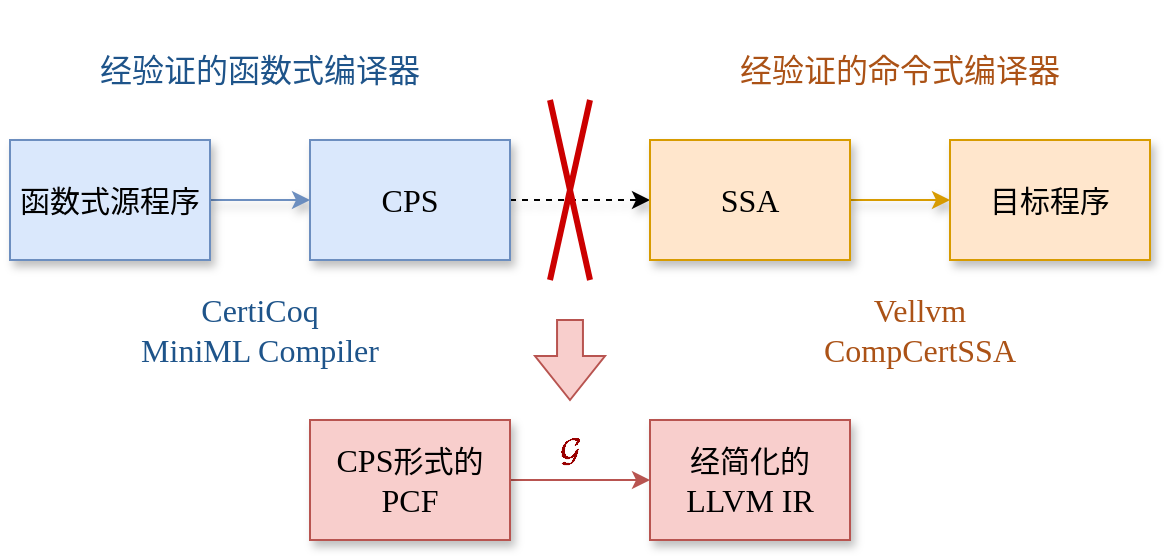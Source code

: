 <mxfile version="22.1.17" type="github">
  <diagram name="第 1 页" id="u_lo-e_Upth7AfsW1B_P">
    <mxGraphModel dx="982" dy="518" grid="1" gridSize="10" guides="1" tooltips="1" connect="1" arrows="1" fold="1" page="1" pageScale="1" pageWidth="827" pageHeight="1169" math="1" shadow="0">
      <root>
        <mxCell id="0" />
        <mxCell id="1" parent="0" />
        <mxCell id="EOVR4roZJRsaoNCStIkg-1" value="" style="edgeStyle=orthogonalEdgeStyle;rounded=0;orthogonalLoop=1;jettySize=auto;html=1;shadow=1;fillColor=#dae8fc;strokeColor=#6c8ebf;" edge="1" parent="1" source="EOVR4roZJRsaoNCStIkg-2" target="EOVR4roZJRsaoNCStIkg-4">
          <mxGeometry relative="1" as="geometry" />
        </mxCell>
        <mxCell id="EOVR4roZJRsaoNCStIkg-2" value="&lt;font style=&quot;font-size: 15px;&quot; face=&quot;Times New Roman&quot;&gt;函数式源程序&lt;/font&gt;" style="rounded=0;whiteSpace=wrap;html=1;shadow=1;fillColor=#dae8fc;strokeColor=#6c8ebf;" vertex="1" parent="1">
          <mxGeometry x="140" y="280" width="100" height="60" as="geometry" />
        </mxCell>
        <mxCell id="EOVR4roZJRsaoNCStIkg-3" value="" style="edgeStyle=orthogonalEdgeStyle;rounded=0;orthogonalLoop=1;jettySize=auto;html=1;dashed=1;shadow=1;" edge="1" parent="1" source="EOVR4roZJRsaoNCStIkg-4" target="EOVR4roZJRsaoNCStIkg-6">
          <mxGeometry relative="1" as="geometry" />
        </mxCell>
        <mxCell id="EOVR4roZJRsaoNCStIkg-4" value="&lt;span style=&quot;color: rgb(0, 0, 0); font-family: &amp;quot;Times New Roman&amp;quot;; font-size: 16px; font-style: normal; font-variant-ligatures: normal; font-variant-caps: normal; font-weight: 400; letter-spacing: normal; orphans: 2; text-align: center; text-indent: 0px; text-transform: none; widows: 2; word-spacing: 0px; -webkit-text-stroke-width: 0px; text-decoration-thickness: initial; text-decoration-style: initial; text-decoration-color: initial; float: none; display: inline !important;&quot;&gt;CPS&lt;/span&gt;" style="rounded=0;whiteSpace=wrap;html=1;shadow=1;fillColor=#dae8fc;strokeColor=#6c8ebf;labelBackgroundColor=none;" vertex="1" parent="1">
          <mxGeometry x="290" y="280" width="100" height="60" as="geometry" />
        </mxCell>
        <mxCell id="EOVR4roZJRsaoNCStIkg-5" value="" style="edgeStyle=orthogonalEdgeStyle;rounded=0;orthogonalLoop=1;jettySize=auto;html=1;shadow=1;fillColor=#ffe6cc;strokeColor=#d79b00;" edge="1" parent="1" source="EOVR4roZJRsaoNCStIkg-6" target="EOVR4roZJRsaoNCStIkg-7">
          <mxGeometry relative="1" as="geometry" />
        </mxCell>
        <mxCell id="EOVR4roZJRsaoNCStIkg-6" value="&lt;span style=&quot;color: rgb(0, 0, 0); font-family: &amp;quot;Times New Roman&amp;quot;; font-size: 16px; font-style: normal; font-variant-ligatures: normal; font-variant-caps: normal; font-weight: 400; letter-spacing: normal; orphans: 2; text-align: center; text-indent: 0px; text-transform: none; widows: 2; word-spacing: 0px; -webkit-text-stroke-width: 0px; text-decoration-thickness: initial; text-decoration-style: initial; text-decoration-color: initial; float: none; display: inline !important;&quot;&gt;SSA&lt;/span&gt;" style="rounded=0;whiteSpace=wrap;html=1;shadow=1;fillColor=#ffe6cc;strokeColor=#d79b00;labelBackgroundColor=none;" vertex="1" parent="1">
          <mxGeometry x="460" y="280" width="100" height="60" as="geometry" />
        </mxCell>
        <mxCell id="EOVR4roZJRsaoNCStIkg-7" value="&lt;span style=&quot;color: rgb(0, 0, 0); font-family: &amp;quot;Times New Roman&amp;quot;; font-style: normal; font-variant-ligatures: normal; font-variant-caps: normal; font-weight: 400; letter-spacing: normal; orphans: 2; text-align: center; text-indent: 0px; text-transform: none; widows: 2; word-spacing: 0px; -webkit-text-stroke-width: 0px; text-decoration-thickness: initial; text-decoration-style: initial; text-decoration-color: initial; float: none; display: inline !important;&quot;&gt;&lt;font style=&quot;font-size: 15px;&quot;&gt;目标程序&lt;/font&gt;&lt;/span&gt;" style="rounded=0;whiteSpace=wrap;html=1;shadow=1;fillColor=#ffe6cc;strokeColor=#d79b00;labelBackgroundColor=none;" vertex="1" parent="1">
          <mxGeometry x="610" y="280" width="100" height="60" as="geometry" />
        </mxCell>
        <mxCell id="EOVR4roZJRsaoNCStIkg-8" value="&lt;font color=&quot;#1e548a&quot; style=&quot;font-size: 16px;&quot; face=&quot;Times New Roman&quot;&gt;经验证的函数式编译器&lt;/font&gt;" style="text;html=1;strokeColor=none;fillColor=none;align=center;verticalAlign=middle;whiteSpace=wrap;rounded=0;" vertex="1" parent="1">
          <mxGeometry x="180" y="210" width="170" height="70" as="geometry" />
        </mxCell>
        <mxCell id="EOVR4roZJRsaoNCStIkg-9" value="&lt;font style=&quot;font-size: 16px;&quot; face=&quot;Times New Roman&quot; color=&quot;#ab5216&quot;&gt;经验证的命令式编译器&lt;/font&gt;" style="text;html=1;strokeColor=none;fillColor=none;align=center;verticalAlign=middle;whiteSpace=wrap;rounded=0;" vertex="1" parent="1">
          <mxGeometry x="500" y="210" width="170" height="70" as="geometry" />
        </mxCell>
        <mxCell id="EOVR4roZJRsaoNCStIkg-10" value="&lt;font color=&quot;#1e548a&quot; style=&quot;font-size: 16px;&quot; face=&quot;Times New Roman&quot;&gt;CertiCoq&lt;br&gt;MiniML Compiler&lt;/font&gt;" style="text;html=1;strokeColor=none;fillColor=none;align=center;verticalAlign=middle;whiteSpace=wrap;rounded=0;" vertex="1" parent="1">
          <mxGeometry x="145" y="340" width="240" height="70" as="geometry" />
        </mxCell>
        <mxCell id="EOVR4roZJRsaoNCStIkg-11" value="&lt;font color=&quot;#ab5216&quot; style=&quot;font-size: 16px;&quot; face=&quot;Times New Roman&quot;&gt;Vellvm&lt;br&gt;CompCertSSA&lt;/font&gt;" style="text;html=1;strokeColor=none;fillColor=none;align=center;verticalAlign=middle;whiteSpace=wrap;rounded=0;" vertex="1" parent="1">
          <mxGeometry x="480" y="340" width="230" height="70" as="geometry" />
        </mxCell>
        <mxCell id="EOVR4roZJRsaoNCStIkg-12" value="" style="endArrow=none;html=1;rounded=0;fillColor=#e51400;strokeColor=#CC0000;strokeWidth=3;" edge="1" parent="1">
          <mxGeometry width="50" height="50" relative="1" as="geometry">
            <mxPoint x="410" y="260" as="sourcePoint" />
            <mxPoint x="430" y="350" as="targetPoint" />
          </mxGeometry>
        </mxCell>
        <mxCell id="EOVR4roZJRsaoNCStIkg-13" value="" style="endArrow=none;html=1;rounded=0;fillColor=#e51400;strokeColor=#CC0000;strokeWidth=3;" edge="1" parent="1">
          <mxGeometry width="50" height="50" relative="1" as="geometry">
            <mxPoint x="430" y="260" as="sourcePoint" />
            <mxPoint x="410" y="350" as="targetPoint" />
          </mxGeometry>
        </mxCell>
        <mxCell id="EOVR4roZJRsaoNCStIkg-15" value="" style="html=1;shadow=0;dashed=0;align=center;verticalAlign=middle;shape=mxgraph.arrows2.arrow;dy=0.63;dx=22;direction=south;notch=0;fillColor=#f8cecc;strokeColor=#b85450;" vertex="1" parent="1">
          <mxGeometry x="402.5" y="370" width="35" height="40" as="geometry" />
        </mxCell>
        <mxCell id="EOVR4roZJRsaoNCStIkg-16" value="" style="edgeStyle=orthogonalEdgeStyle;rounded=0;orthogonalLoop=1;jettySize=auto;html=1;fillColor=#f8cecc;strokeColor=#b85450;" edge="1" parent="1" source="EOVR4roZJRsaoNCStIkg-17" target="EOVR4roZJRsaoNCStIkg-18">
          <mxGeometry relative="1" as="geometry" />
        </mxCell>
        <mxCell id="EOVR4roZJRsaoNCStIkg-17" value="&lt;span style=&quot;color: rgb(0, 0, 0); font-family: &amp;quot;Times New Roman&amp;quot;; font-size: 16px; font-style: normal; font-variant-ligatures: normal; font-variant-caps: normal; font-weight: 400; letter-spacing: normal; orphans: 2; text-align: center; text-indent: 0px; text-transform: none; widows: 2; word-spacing: 0px; -webkit-text-stroke-width: 0px; text-decoration-thickness: initial; text-decoration-style: initial; text-decoration-color: initial; float: none; display: inline !important;&quot;&gt;CPS&lt;/span&gt;&lt;span style=&quot;color: rgb(0, 0, 0); font-family: &amp;quot;Times New Roman&amp;quot;; font-style: normal; font-variant-ligatures: normal; font-variant-caps: normal; font-weight: 400; letter-spacing: normal; orphans: 2; text-align: center; text-indent: 0px; text-transform: none; widows: 2; word-spacing: 0px; -webkit-text-stroke-width: 0px; text-decoration-thickness: initial; text-decoration-style: initial; text-decoration-color: initial; float: none; display: inline !important;&quot;&gt;&lt;font style=&quot;font-size: 15px;&quot;&gt;形式的&lt;/font&gt;&lt;/span&gt;&lt;span style=&quot;color: rgb(0, 0, 0); font-family: &amp;quot;Times New Roman&amp;quot;; font-size: 16px; font-style: normal; font-variant-ligatures: normal; font-variant-caps: normal; font-weight: 400; letter-spacing: normal; orphans: 2; text-align: center; text-indent: 0px; text-transform: none; widows: 2; word-spacing: 0px; -webkit-text-stroke-width: 0px; text-decoration-thickness: initial; text-decoration-style: initial; text-decoration-color: initial; float: none; display: inline !important;&quot;&gt;PCF&lt;/span&gt;" style="rounded=0;whiteSpace=wrap;html=1;shadow=1;fillColor=#f8cecc;strokeColor=#b85450;labelBackgroundColor=none;" vertex="1" parent="1">
          <mxGeometry x="290" y="420" width="100" height="60" as="geometry" />
        </mxCell>
        <mxCell id="EOVR4roZJRsaoNCStIkg-18" value="&lt;font face=&quot;Times New Roman&quot;&gt;&lt;font style=&quot;font-size: 15px;&quot;&gt;经简化的&lt;/font&gt;&lt;span style=&quot;font-size: 16px;&quot;&gt; LLVM IR&lt;/span&gt;&lt;/font&gt;" style="rounded=0;whiteSpace=wrap;html=1;shadow=1;fillColor=#f8cecc;strokeColor=#b85450;labelBackgroundColor=none;" vertex="1" parent="1">
          <mxGeometry x="460" y="420" width="100" height="60" as="geometry" />
        </mxCell>
        <mxCell id="EOVR4roZJRsaoNCStIkg-19" value="&lt;font color=&quot;#990000&quot; style=&quot;font-size: 16px;&quot; face=&quot;Times New Roman&quot;&gt;$$\mathcal{G}$$&lt;/font&gt;" style="text;html=1;strokeColor=none;fillColor=none;align=center;verticalAlign=middle;whiteSpace=wrap;rounded=0;" vertex="1" parent="1">
          <mxGeometry x="385" y="420" width="70" height="30" as="geometry" />
        </mxCell>
      </root>
    </mxGraphModel>
  </diagram>
</mxfile>
